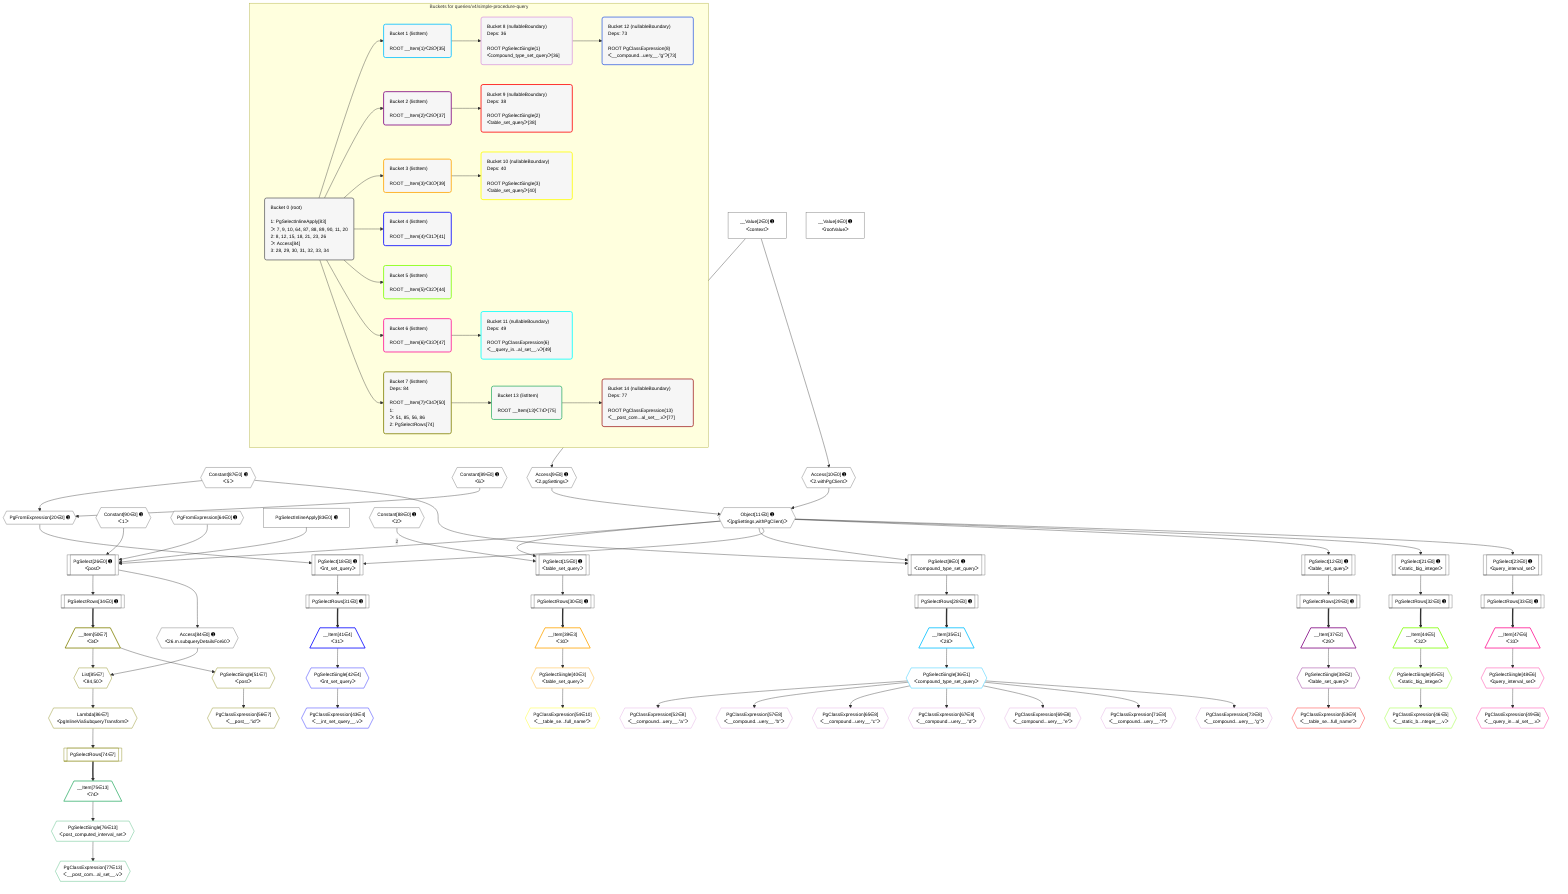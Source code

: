 %%{init: {'themeVariables': { 'fontSize': '12px'}}}%%
graph TD
    classDef path fill:#eee,stroke:#000,color:#000
    classDef plan fill:#fff,stroke-width:1px,color:#000
    classDef itemplan fill:#fff,stroke-width:2px,color:#000
    classDef unbatchedplan fill:#dff,stroke-width:1px,color:#000
    classDef sideeffectplan fill:#fcc,stroke-width:2px,color:#000
    classDef bucket fill:#f6f6f6,color:#000,stroke-width:2px,text-align:left

    subgraph "Buckets for queries/v4/simple-procedure-query"
    Bucket0("Bucket 0 (root)<br /><br />1: PgSelectInlineApply[83]<br />ᐳ: 7, 9, 10, 64, 87, 88, 89, 90, 11, 20<br />2: 8, 12, 15, 18, 21, 23, 26<br />ᐳ: Access[84]<br />3: 28, 29, 30, 31, 32, 33, 34"):::bucket
    Bucket1("Bucket 1 (listItem)<br /><br />ROOT __Item{1}ᐸ28ᐳ[35]"):::bucket
    Bucket2("Bucket 2 (listItem)<br /><br />ROOT __Item{2}ᐸ29ᐳ[37]"):::bucket
    Bucket3("Bucket 3 (listItem)<br /><br />ROOT __Item{3}ᐸ30ᐳ[39]"):::bucket
    Bucket4("Bucket 4 (listItem)<br /><br />ROOT __Item{4}ᐸ31ᐳ[41]"):::bucket
    Bucket5("Bucket 5 (listItem)<br /><br />ROOT __Item{5}ᐸ32ᐳ[44]"):::bucket
    Bucket6("Bucket 6 (listItem)<br /><br />ROOT __Item{6}ᐸ33ᐳ[47]"):::bucket
    Bucket7("Bucket 7 (listItem)<br />Deps: 84<br /><br />ROOT __Item{7}ᐸ34ᐳ[50]<br />1: <br />ᐳ: 51, 85, 56, 86<br />2: PgSelectRows[74]"):::bucket
    Bucket8("Bucket 8 (nullableBoundary)<br />Deps: 36<br /><br />ROOT PgSelectSingle{1}ᐸcompound_type_set_queryᐳ[36]"):::bucket
    Bucket9("Bucket 9 (nullableBoundary)<br />Deps: 38<br /><br />ROOT PgSelectSingle{2}ᐸtable_set_queryᐳ[38]"):::bucket
    Bucket10("Bucket 10 (nullableBoundary)<br />Deps: 40<br /><br />ROOT PgSelectSingle{3}ᐸtable_set_queryᐳ[40]"):::bucket
    Bucket11("Bucket 11 (nullableBoundary)<br />Deps: 49<br /><br />ROOT PgClassExpression{6}ᐸ__query_in...al_set__.vᐳ[49]"):::bucket
    Bucket12("Bucket 12 (nullableBoundary)<br />Deps: 73<br /><br />ROOT PgClassExpression{8}ᐸ__compound...uery__.”g”ᐳ[73]"):::bucket
    Bucket13("Bucket 13 (listItem)<br /><br />ROOT __Item{13}ᐸ74ᐳ[75]"):::bucket
    Bucket14("Bucket 14 (nullableBoundary)<br />Deps: 77<br /><br />ROOT PgClassExpression{13}ᐸ__post_com...al_set__.vᐳ[77]"):::bucket
    end
    Bucket0 --> Bucket1 & Bucket2 & Bucket3 & Bucket4 & Bucket5 & Bucket6 & Bucket7
    Bucket1 --> Bucket8
    Bucket2 --> Bucket9
    Bucket3 --> Bucket10
    Bucket6 --> Bucket11
    Bucket7 --> Bucket13
    Bucket8 --> Bucket12
    Bucket13 --> Bucket14

    %% plan dependencies
    PgSelect26[["PgSelect[26∈0] ➊<br />ᐸpostᐳ"]]:::plan
    Object11{{"Object[11∈0] ➊<br />ᐸ{pgSettings,withPgClient}ᐳ"}}:::plan
    Constant90{{"Constant[90∈0] ➊<br />ᐸ1ᐳ"}}:::plan
    PgFromExpression64{{"PgFromExpression[64∈0] ➊"}}:::plan
    PgSelectInlineApply83["PgSelectInlineApply[83∈0] ➊"]:::plan
    Object11 & Constant90 & PgFromExpression64 & PgSelectInlineApply83 --> PgSelect26
    PgSelect15[["PgSelect[15∈0] ➊<br />ᐸtable_set_queryᐳ"]]:::plan
    Constant88{{"Constant[88∈0] ➊<br />ᐸ2ᐳ"}}:::plan
    Object11 --> PgSelect15
    Constant88 -- 2 --> PgSelect15
    PgFromExpression20{{"PgFromExpression[20∈0] ➊"}}:::plan
    Constant87{{"Constant[87∈0] ➊<br />ᐸ5ᐳ"}}:::plan
    Constant89{{"Constant[89∈0] ➊<br />ᐸ6ᐳ"}}:::plan
    Constant87 & Constant89 --> PgFromExpression20
    PgSelect8[["PgSelect[8∈0] ➊<br />ᐸcompound_type_set_queryᐳ"]]:::plan
    Object11 & Constant87 --> PgSelect8
    Access9{{"Access[9∈0] ➊<br />ᐸ2.pgSettingsᐳ"}}:::plan
    Access10{{"Access[10∈0] ➊<br />ᐸ2.withPgClientᐳ"}}:::plan
    Access9 & Access10 --> Object11
    PgSelect18[["PgSelect[18∈0] ➊<br />ᐸint_set_queryᐳ"]]:::plan
    Object11 & PgFromExpression20 --> PgSelect18
    __Value2["__Value[2∈0] ➊<br />ᐸcontextᐳ"]:::plan
    __Value2 --> Access9
    __Value2 --> Access10
    PgSelect12[["PgSelect[12∈0] ➊<br />ᐸtable_set_queryᐳ"]]:::plan
    Object11 --> PgSelect12
    PgSelect21[["PgSelect[21∈0] ➊<br />ᐸstatic_big_integerᐳ"]]:::plan
    Object11 --> PgSelect21
    PgSelect23[["PgSelect[23∈0] ➊<br />ᐸquery_interval_setᐳ"]]:::plan
    Object11 --> PgSelect23
    PgSelectRows28[["PgSelectRows[28∈0] ➊"]]:::plan
    PgSelect8 --> PgSelectRows28
    PgSelectRows29[["PgSelectRows[29∈0] ➊"]]:::plan
    PgSelect12 --> PgSelectRows29
    PgSelectRows30[["PgSelectRows[30∈0] ➊"]]:::plan
    PgSelect15 --> PgSelectRows30
    PgSelectRows31[["PgSelectRows[31∈0] ➊"]]:::plan
    PgSelect18 --> PgSelectRows31
    PgSelectRows32[["PgSelectRows[32∈0] ➊"]]:::plan
    PgSelect21 --> PgSelectRows32
    PgSelectRows33[["PgSelectRows[33∈0] ➊"]]:::plan
    PgSelect23 --> PgSelectRows33
    PgSelectRows34[["PgSelectRows[34∈0] ➊"]]:::plan
    PgSelect26 --> PgSelectRows34
    Access84{{"Access[84∈0] ➊<br />ᐸ26.m.subqueryDetailsFor60ᐳ"}}:::plan
    PgSelect26 --> Access84
    __Value4["__Value[4∈0] ➊<br />ᐸrootValueᐳ"]:::plan
    __Item35[/"__Item[35∈1]<br />ᐸ28ᐳ"\]:::itemplan
    PgSelectRows28 ==> __Item35
    PgSelectSingle36{{"PgSelectSingle[36∈1]<br />ᐸcompound_type_set_queryᐳ"}}:::plan
    __Item35 --> PgSelectSingle36
    __Item37[/"__Item[37∈2]<br />ᐸ29ᐳ"\]:::itemplan
    PgSelectRows29 ==> __Item37
    PgSelectSingle38{{"PgSelectSingle[38∈2]<br />ᐸtable_set_queryᐳ"}}:::plan
    __Item37 --> PgSelectSingle38
    __Item39[/"__Item[39∈3]<br />ᐸ30ᐳ"\]:::itemplan
    PgSelectRows30 ==> __Item39
    PgSelectSingle40{{"PgSelectSingle[40∈3]<br />ᐸtable_set_queryᐳ"}}:::plan
    __Item39 --> PgSelectSingle40
    __Item41[/"__Item[41∈4]<br />ᐸ31ᐳ"\]:::itemplan
    PgSelectRows31 ==> __Item41
    PgSelectSingle42{{"PgSelectSingle[42∈4]<br />ᐸint_set_queryᐳ"}}:::plan
    __Item41 --> PgSelectSingle42
    PgClassExpression43{{"PgClassExpression[43∈4]<br />ᐸ__int_set_query__.vᐳ"}}:::plan
    PgSelectSingle42 --> PgClassExpression43
    __Item44[/"__Item[44∈5]<br />ᐸ32ᐳ"\]:::itemplan
    PgSelectRows32 ==> __Item44
    PgSelectSingle45{{"PgSelectSingle[45∈5]<br />ᐸstatic_big_integerᐳ"}}:::plan
    __Item44 --> PgSelectSingle45
    PgClassExpression46{{"PgClassExpression[46∈5]<br />ᐸ__static_b...nteger__.vᐳ"}}:::plan
    PgSelectSingle45 --> PgClassExpression46
    __Item47[/"__Item[47∈6]<br />ᐸ33ᐳ"\]:::itemplan
    PgSelectRows33 ==> __Item47
    PgSelectSingle48{{"PgSelectSingle[48∈6]<br />ᐸquery_interval_setᐳ"}}:::plan
    __Item47 --> PgSelectSingle48
    PgClassExpression49{{"PgClassExpression[49∈6]<br />ᐸ__query_in...al_set__.vᐳ"}}:::plan
    PgSelectSingle48 --> PgClassExpression49
    List85{{"List[85∈7]<br />ᐸ84,50ᐳ"}}:::plan
    __Item50[/"__Item[50∈7]<br />ᐸ34ᐳ"\]:::itemplan
    Access84 & __Item50 --> List85
    PgSelectRows34 ==> __Item50
    PgSelectSingle51{{"PgSelectSingle[51∈7]<br />ᐸpostᐳ"}}:::plan
    __Item50 --> PgSelectSingle51
    PgClassExpression56{{"PgClassExpression[56∈7]<br />ᐸ__post__.”id”ᐳ"}}:::plan
    PgSelectSingle51 --> PgClassExpression56
    PgSelectRows74[["PgSelectRows[74∈7]"]]:::plan
    Lambda86{{"Lambda[86∈7]<br />ᐸpgInlineViaSubqueryTransformᐳ"}}:::plan
    Lambda86 --> PgSelectRows74
    List85 --> Lambda86
    PgClassExpression52{{"PgClassExpression[52∈8]<br />ᐸ__compound...uery__.”a”ᐳ"}}:::plan
    PgSelectSingle36 --> PgClassExpression52
    PgClassExpression57{{"PgClassExpression[57∈8]<br />ᐸ__compound...uery__.”b”ᐳ"}}:::plan
    PgSelectSingle36 --> PgClassExpression57
    PgClassExpression65{{"PgClassExpression[65∈8]<br />ᐸ__compound...uery__.”c”ᐳ"}}:::plan
    PgSelectSingle36 --> PgClassExpression65
    PgClassExpression67{{"PgClassExpression[67∈8]<br />ᐸ__compound...uery__.”d”ᐳ"}}:::plan
    PgSelectSingle36 --> PgClassExpression67
    PgClassExpression69{{"PgClassExpression[69∈8]<br />ᐸ__compound...uery__.”e”ᐳ"}}:::plan
    PgSelectSingle36 --> PgClassExpression69
    PgClassExpression71{{"PgClassExpression[71∈8]<br />ᐸ__compound...uery__.”f”ᐳ"}}:::plan
    PgSelectSingle36 --> PgClassExpression71
    PgClassExpression73{{"PgClassExpression[73∈8]<br />ᐸ__compound...uery__.”g”ᐳ"}}:::plan
    PgSelectSingle36 --> PgClassExpression73
    PgClassExpression53{{"PgClassExpression[53∈9]<br />ᐸ__table_se...full_name”ᐳ"}}:::plan
    PgSelectSingle38 --> PgClassExpression53
    PgClassExpression54{{"PgClassExpression[54∈10]<br />ᐸ__table_se...full_name”ᐳ"}}:::plan
    PgSelectSingle40 --> PgClassExpression54
    __Item75[/"__Item[75∈13]<br />ᐸ74ᐳ"\]:::itemplan
    PgSelectRows74 ==> __Item75
    PgSelectSingle76{{"PgSelectSingle[76∈13]<br />ᐸpost_computed_interval_setᐳ"}}:::plan
    __Item75 --> PgSelectSingle76
    PgClassExpression77{{"PgClassExpression[77∈13]<br />ᐸ__post_com...al_set__.vᐳ"}}:::plan
    PgSelectSingle76 --> PgClassExpression77

    %% define steps
    classDef bucket0 stroke:#696969
    class Bucket0,__Value2,__Value4,PgSelect8,Access9,Access10,Object11,PgSelect12,PgSelect15,PgSelect18,PgFromExpression20,PgSelect21,PgSelect23,PgSelect26,PgSelectRows28,PgSelectRows29,PgSelectRows30,PgSelectRows31,PgSelectRows32,PgSelectRows33,PgSelectRows34,PgFromExpression64,PgSelectInlineApply83,Access84,Constant87,Constant88,Constant89,Constant90 bucket0
    classDef bucket1 stroke:#00bfff
    class Bucket1,__Item35,PgSelectSingle36 bucket1
    classDef bucket2 stroke:#7f007f
    class Bucket2,__Item37,PgSelectSingle38 bucket2
    classDef bucket3 stroke:#ffa500
    class Bucket3,__Item39,PgSelectSingle40 bucket3
    classDef bucket4 stroke:#0000ff
    class Bucket4,__Item41,PgSelectSingle42,PgClassExpression43 bucket4
    classDef bucket5 stroke:#7fff00
    class Bucket5,__Item44,PgSelectSingle45,PgClassExpression46 bucket5
    classDef bucket6 stroke:#ff1493
    class Bucket6,__Item47,PgSelectSingle48,PgClassExpression49 bucket6
    classDef bucket7 stroke:#808000
    class Bucket7,__Item50,PgSelectSingle51,PgClassExpression56,PgSelectRows74,List85,Lambda86 bucket7
    classDef bucket8 stroke:#dda0dd
    class Bucket8,PgClassExpression52,PgClassExpression57,PgClassExpression65,PgClassExpression67,PgClassExpression69,PgClassExpression71,PgClassExpression73 bucket8
    classDef bucket9 stroke:#ff0000
    class Bucket9,PgClassExpression53 bucket9
    classDef bucket10 stroke:#ffff00
    class Bucket10,PgClassExpression54 bucket10
    classDef bucket11 stroke:#00ffff
    class Bucket11 bucket11
    classDef bucket12 stroke:#4169e1
    class Bucket12 bucket12
    classDef bucket13 stroke:#3cb371
    class Bucket13,__Item75,PgSelectSingle76,PgClassExpression77 bucket13
    classDef bucket14 stroke:#a52a2a
    class Bucket14 bucket14